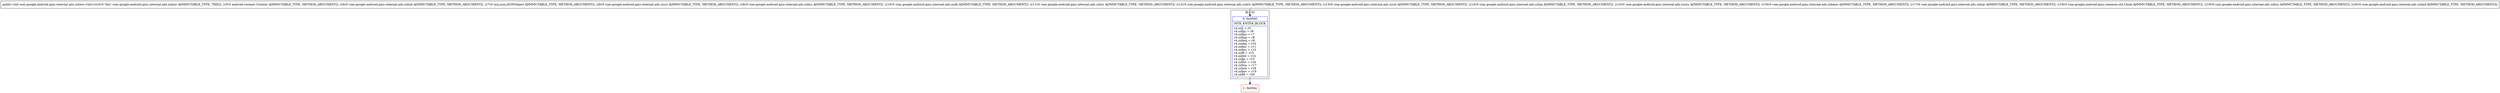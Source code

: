 digraph "CFG forcom.google.android.gms.internal.ads.zzbxw.\<init\>(Landroid\/content\/Context;Lcom\/google\/android\/gms\/internal\/ads\/zzbzb;Lorg\/json\/JSONObject;Lcom\/google\/android\/gms\/internal\/ads\/zzcci;Lcom\/google\/android\/gms\/internal\/ads\/zzbys;Lcom\/google\/android\/gms\/internal\/ads\/zzdh;Lcom\/google\/android\/gms\/internal\/ads\/zzbrs;Lcom\/google\/android\/gms\/internal\/ads\/zzbrh;Lcom\/google\/android\/gms\/internal\/ads\/zzcxl;Lcom\/google\/android\/gms\/internal\/ads\/zzbaj;Lcom\/google\/android\/gms\/internal\/ads\/zzcxu;Lcom\/google\/android\/gms\/internal\/ads\/zzbmm;Lcom\/google\/android\/gms\/internal\/ads\/zzbzp;Lcom\/google\/android\/gms\/common\/util\/Clock;Lcom\/google\/android\/gms\/internal\/ads\/zzbuz;Lcom\/google\/android\/gms\/internal\/ads\/zzdad;)V" {
subgraph cluster_Region_427279192 {
label = "R(1:0)";
node [shape=record,color=blue];
Node_0 [shape=record,label="{0\:\ 0x0000|MTH_ENTER_BLOCK\l|r4.zzlj = r5\lr4.zzfgy = r6\lr4.zzfmo = r7\lr4.zzfmp = r8\lr4.zzfmq = r9\lr4.zzekq = r10\lr4.zzfmr = r11\lr4.zzfms = r12\lr4.zzfif = r13\lr4.zzbtd = r14\lr4.zzfjp = r15\lr4.zzfmt = r16\lr4.zzfmu = r17\lr4.zzbsb = r18\lr4.zzfmv = r19\lr4.zzffd = r20\l}"];
}
Node_1 [shape=record,color=red,label="{1\:\ 0x004c}"];
MethodNode[shape=record,label="{public void com.google.android.gms.internal.ads.zzbxw.\<init\>((r4v0 'this' com.google.android.gms.internal.ads.zzbxw A[IMMUTABLE_TYPE, THIS]), (r5v0 android.content.Context A[IMMUTABLE_TYPE, METHOD_ARGUMENT]), (r6v0 com.google.android.gms.internal.ads.zzbzb A[IMMUTABLE_TYPE, METHOD_ARGUMENT]), (r7v0 org.json.JSONObject A[IMMUTABLE_TYPE, METHOD_ARGUMENT]), (r8v0 com.google.android.gms.internal.ads.zzcci A[IMMUTABLE_TYPE, METHOD_ARGUMENT]), (r9v0 com.google.android.gms.internal.ads.zzbys A[IMMUTABLE_TYPE, METHOD_ARGUMENT]), (r10v0 com.google.android.gms.internal.ads.zzdh A[IMMUTABLE_TYPE, METHOD_ARGUMENT]), (r11v0 com.google.android.gms.internal.ads.zzbrs A[IMMUTABLE_TYPE, METHOD_ARGUMENT]), (r12v0 com.google.android.gms.internal.ads.zzbrh A[IMMUTABLE_TYPE, METHOD_ARGUMENT]), (r13v0 com.google.android.gms.internal.ads.zzcxl A[IMMUTABLE_TYPE, METHOD_ARGUMENT]), (r14v0 com.google.android.gms.internal.ads.zzbaj A[IMMUTABLE_TYPE, METHOD_ARGUMENT]), (r15v0 com.google.android.gms.internal.ads.zzcxu A[IMMUTABLE_TYPE, METHOD_ARGUMENT]), (r16v0 com.google.android.gms.internal.ads.zzbmm A[IMMUTABLE_TYPE, METHOD_ARGUMENT]), (r17v0 com.google.android.gms.internal.ads.zzbzp A[IMMUTABLE_TYPE, METHOD_ARGUMENT]), (r18v0 com.google.android.gms.common.util.Clock A[IMMUTABLE_TYPE, METHOD_ARGUMENT]), (r19v0 com.google.android.gms.internal.ads.zzbuz A[IMMUTABLE_TYPE, METHOD_ARGUMENT]), (r20v0 com.google.android.gms.internal.ads.zzdad A[IMMUTABLE_TYPE, METHOD_ARGUMENT])) }"];
MethodNode -> Node_0;
Node_0 -> Node_1;
}


